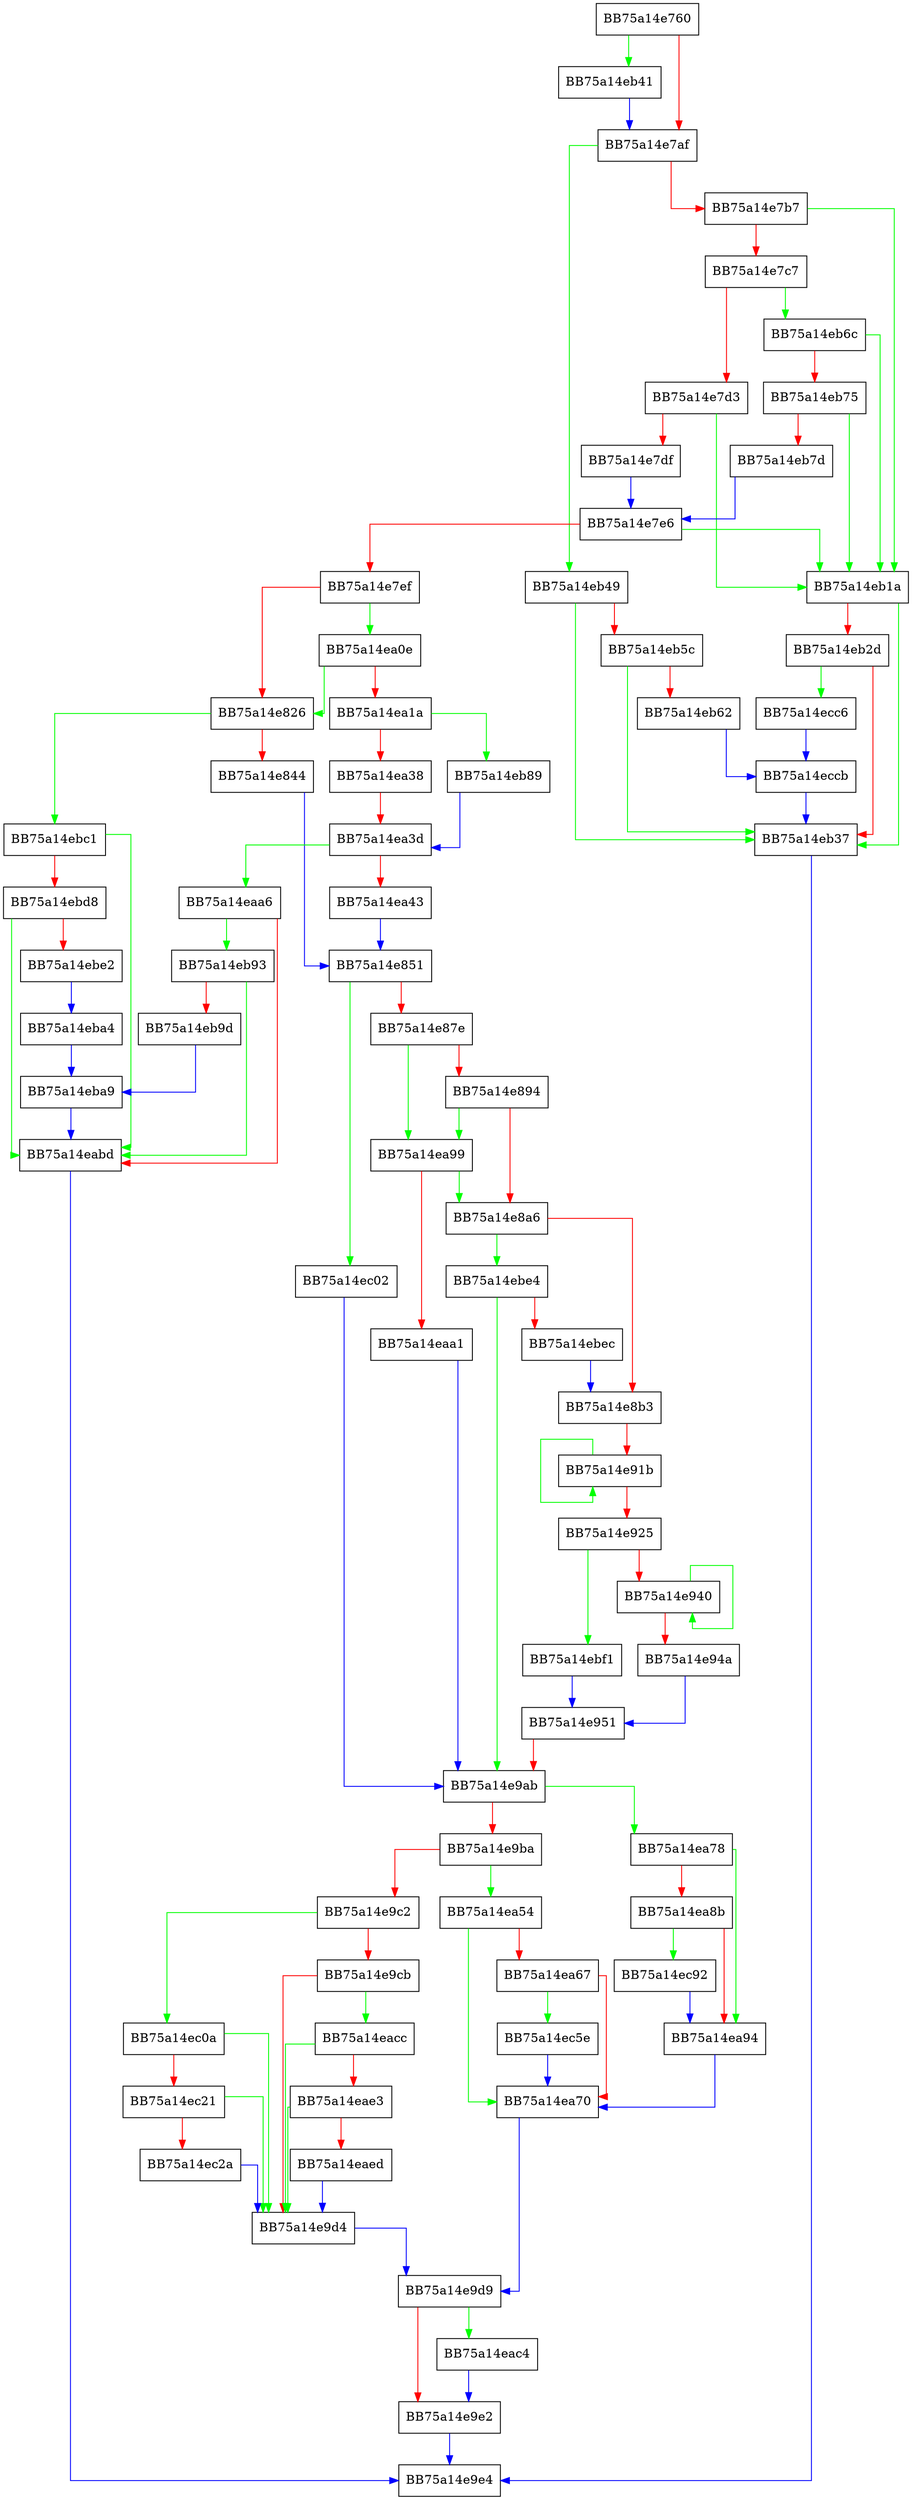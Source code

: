 digraph LookupFile {
  node [shape="box"];
  graph [splines=ortho];
  BB75a14e760 -> BB75a14eb41 [color="green"];
  BB75a14e760 -> BB75a14e7af [color="red"];
  BB75a14e7af -> BB75a14eb49 [color="green"];
  BB75a14e7af -> BB75a14e7b7 [color="red"];
  BB75a14e7b7 -> BB75a14eb1a [color="green"];
  BB75a14e7b7 -> BB75a14e7c7 [color="red"];
  BB75a14e7c7 -> BB75a14eb6c [color="green"];
  BB75a14e7c7 -> BB75a14e7d3 [color="red"];
  BB75a14e7d3 -> BB75a14eb1a [color="green"];
  BB75a14e7d3 -> BB75a14e7df [color="red"];
  BB75a14e7df -> BB75a14e7e6 [color="blue"];
  BB75a14e7e6 -> BB75a14eb1a [color="green"];
  BB75a14e7e6 -> BB75a14e7ef [color="red"];
  BB75a14e7ef -> BB75a14ea0e [color="green"];
  BB75a14e7ef -> BB75a14e826 [color="red"];
  BB75a14e826 -> BB75a14ebc1 [color="green"];
  BB75a14e826 -> BB75a14e844 [color="red"];
  BB75a14e844 -> BB75a14e851 [color="blue"];
  BB75a14e851 -> BB75a14ec02 [color="green"];
  BB75a14e851 -> BB75a14e87e [color="red"];
  BB75a14e87e -> BB75a14ea99 [color="green"];
  BB75a14e87e -> BB75a14e894 [color="red"];
  BB75a14e894 -> BB75a14ea99 [color="green"];
  BB75a14e894 -> BB75a14e8a6 [color="red"];
  BB75a14e8a6 -> BB75a14ebe4 [color="green"];
  BB75a14e8a6 -> BB75a14e8b3 [color="red"];
  BB75a14e8b3 -> BB75a14e91b [color="red"];
  BB75a14e91b -> BB75a14e91b [color="green"];
  BB75a14e91b -> BB75a14e925 [color="red"];
  BB75a14e925 -> BB75a14ebf1 [color="green"];
  BB75a14e925 -> BB75a14e940 [color="red"];
  BB75a14e940 -> BB75a14e940 [color="green"];
  BB75a14e940 -> BB75a14e94a [color="red"];
  BB75a14e94a -> BB75a14e951 [color="blue"];
  BB75a14e951 -> BB75a14e9ab [color="red"];
  BB75a14e9ab -> BB75a14ea78 [color="green"];
  BB75a14e9ab -> BB75a14e9ba [color="red"];
  BB75a14e9ba -> BB75a14ea54 [color="green"];
  BB75a14e9ba -> BB75a14e9c2 [color="red"];
  BB75a14e9c2 -> BB75a14ec0a [color="green"];
  BB75a14e9c2 -> BB75a14e9cb [color="red"];
  BB75a14e9cb -> BB75a14eacc [color="green"];
  BB75a14e9cb -> BB75a14e9d4 [color="red"];
  BB75a14e9d4 -> BB75a14e9d9 [color="blue"];
  BB75a14e9d9 -> BB75a14eac4 [color="green"];
  BB75a14e9d9 -> BB75a14e9e2 [color="red"];
  BB75a14e9e2 -> BB75a14e9e4 [color="blue"];
  BB75a14ea0e -> BB75a14e826 [color="green"];
  BB75a14ea0e -> BB75a14ea1a [color="red"];
  BB75a14ea1a -> BB75a14eb89 [color="green"];
  BB75a14ea1a -> BB75a14ea38 [color="red"];
  BB75a14ea38 -> BB75a14ea3d [color="red"];
  BB75a14ea3d -> BB75a14eaa6 [color="green"];
  BB75a14ea3d -> BB75a14ea43 [color="red"];
  BB75a14ea43 -> BB75a14e851 [color="blue"];
  BB75a14ea54 -> BB75a14ea70 [color="green"];
  BB75a14ea54 -> BB75a14ea67 [color="red"];
  BB75a14ea67 -> BB75a14ec5e [color="green"];
  BB75a14ea67 -> BB75a14ea70 [color="red"];
  BB75a14ea70 -> BB75a14e9d9 [color="blue"];
  BB75a14ea78 -> BB75a14ea94 [color="green"];
  BB75a14ea78 -> BB75a14ea8b [color="red"];
  BB75a14ea8b -> BB75a14ec92 [color="green"];
  BB75a14ea8b -> BB75a14ea94 [color="red"];
  BB75a14ea94 -> BB75a14ea70 [color="blue"];
  BB75a14ea99 -> BB75a14e8a6 [color="green"];
  BB75a14ea99 -> BB75a14eaa1 [color="red"];
  BB75a14eaa1 -> BB75a14e9ab [color="blue"];
  BB75a14eaa6 -> BB75a14eb93 [color="green"];
  BB75a14eaa6 -> BB75a14eabd [color="red"];
  BB75a14eabd -> BB75a14e9e4 [color="blue"];
  BB75a14eac4 -> BB75a14e9e2 [color="blue"];
  BB75a14eacc -> BB75a14e9d4 [color="green"];
  BB75a14eacc -> BB75a14eae3 [color="red"];
  BB75a14eae3 -> BB75a14e9d4 [color="green"];
  BB75a14eae3 -> BB75a14eaed [color="red"];
  BB75a14eaed -> BB75a14e9d4 [color="blue"];
  BB75a14eb1a -> BB75a14eb37 [color="green"];
  BB75a14eb1a -> BB75a14eb2d [color="red"];
  BB75a14eb2d -> BB75a14ecc6 [color="green"];
  BB75a14eb2d -> BB75a14eb37 [color="red"];
  BB75a14eb37 -> BB75a14e9e4 [color="blue"];
  BB75a14eb41 -> BB75a14e7af [color="blue"];
  BB75a14eb49 -> BB75a14eb37 [color="green"];
  BB75a14eb49 -> BB75a14eb5c [color="red"];
  BB75a14eb5c -> BB75a14eb37 [color="green"];
  BB75a14eb5c -> BB75a14eb62 [color="red"];
  BB75a14eb62 -> BB75a14eccb [color="blue"];
  BB75a14eb6c -> BB75a14eb1a [color="green"];
  BB75a14eb6c -> BB75a14eb75 [color="red"];
  BB75a14eb75 -> BB75a14eb1a [color="green"];
  BB75a14eb75 -> BB75a14eb7d [color="red"];
  BB75a14eb7d -> BB75a14e7e6 [color="blue"];
  BB75a14eb89 -> BB75a14ea3d [color="blue"];
  BB75a14eb93 -> BB75a14eabd [color="green"];
  BB75a14eb93 -> BB75a14eb9d [color="red"];
  BB75a14eb9d -> BB75a14eba9 [color="blue"];
  BB75a14eba4 -> BB75a14eba9 [color="blue"];
  BB75a14eba9 -> BB75a14eabd [color="blue"];
  BB75a14ebc1 -> BB75a14eabd [color="green"];
  BB75a14ebc1 -> BB75a14ebd8 [color="red"];
  BB75a14ebd8 -> BB75a14eabd [color="green"];
  BB75a14ebd8 -> BB75a14ebe2 [color="red"];
  BB75a14ebe2 -> BB75a14eba4 [color="blue"];
  BB75a14ebe4 -> BB75a14e9ab [color="green"];
  BB75a14ebe4 -> BB75a14ebec [color="red"];
  BB75a14ebec -> BB75a14e8b3 [color="blue"];
  BB75a14ebf1 -> BB75a14e951 [color="blue"];
  BB75a14ec02 -> BB75a14e9ab [color="blue"];
  BB75a14ec0a -> BB75a14e9d4 [color="green"];
  BB75a14ec0a -> BB75a14ec21 [color="red"];
  BB75a14ec21 -> BB75a14e9d4 [color="green"];
  BB75a14ec21 -> BB75a14ec2a [color="red"];
  BB75a14ec2a -> BB75a14e9d4 [color="blue"];
  BB75a14ec5e -> BB75a14ea70 [color="blue"];
  BB75a14ec92 -> BB75a14ea94 [color="blue"];
  BB75a14ecc6 -> BB75a14eccb [color="blue"];
  BB75a14eccb -> BB75a14eb37 [color="blue"];
}